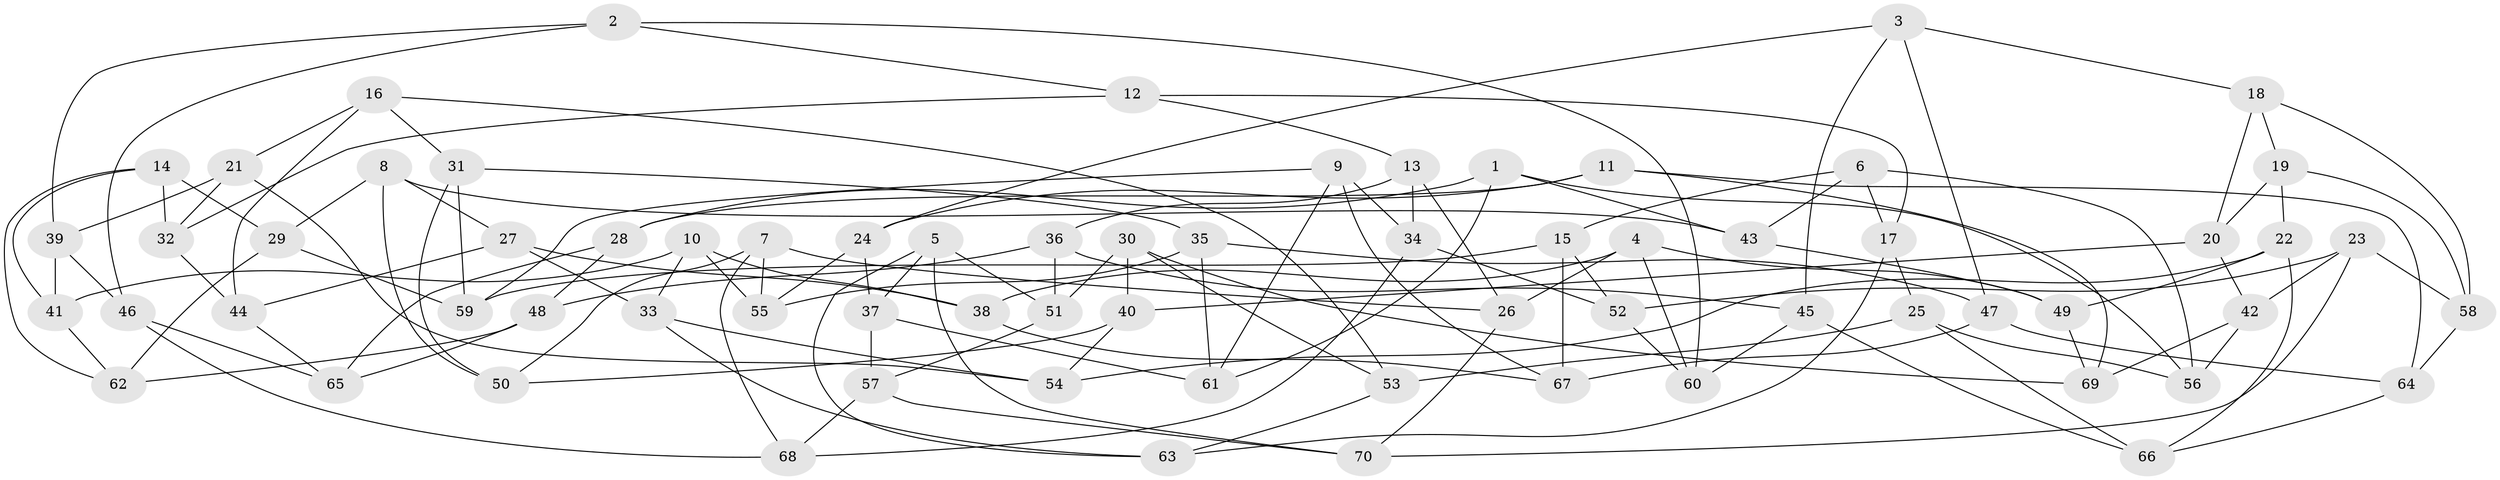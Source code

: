 // coarse degree distribution, {6: 0.5121951219512195, 5: 0.17073170731707318, 3: 0.024390243902439025, 4: 0.2926829268292683}
// Generated by graph-tools (version 1.1) at 2025/42/03/06/25 10:42:17]
// undirected, 70 vertices, 140 edges
graph export_dot {
graph [start="1"]
  node [color=gray90,style=filled];
  1;
  2;
  3;
  4;
  5;
  6;
  7;
  8;
  9;
  10;
  11;
  12;
  13;
  14;
  15;
  16;
  17;
  18;
  19;
  20;
  21;
  22;
  23;
  24;
  25;
  26;
  27;
  28;
  29;
  30;
  31;
  32;
  33;
  34;
  35;
  36;
  37;
  38;
  39;
  40;
  41;
  42;
  43;
  44;
  45;
  46;
  47;
  48;
  49;
  50;
  51;
  52;
  53;
  54;
  55;
  56;
  57;
  58;
  59;
  60;
  61;
  62;
  63;
  64;
  65;
  66;
  67;
  68;
  69;
  70;
  1 -- 61;
  1 -- 56;
  1 -- 43;
  1 -- 28;
  2 -- 39;
  2 -- 12;
  2 -- 46;
  2 -- 60;
  3 -- 47;
  3 -- 45;
  3 -- 24;
  3 -- 18;
  4 -- 26;
  4 -- 49;
  4 -- 38;
  4 -- 60;
  5 -- 37;
  5 -- 51;
  5 -- 63;
  5 -- 70;
  6 -- 56;
  6 -- 15;
  6 -- 43;
  6 -- 17;
  7 -- 68;
  7 -- 26;
  7 -- 50;
  7 -- 55;
  8 -- 27;
  8 -- 43;
  8 -- 50;
  8 -- 29;
  9 -- 59;
  9 -- 61;
  9 -- 67;
  9 -- 34;
  10 -- 33;
  10 -- 41;
  10 -- 55;
  10 -- 38;
  11 -- 64;
  11 -- 28;
  11 -- 24;
  11 -- 69;
  12 -- 17;
  12 -- 32;
  12 -- 13;
  13 -- 26;
  13 -- 36;
  13 -- 34;
  14 -- 29;
  14 -- 41;
  14 -- 32;
  14 -- 62;
  15 -- 59;
  15 -- 67;
  15 -- 52;
  16 -- 53;
  16 -- 21;
  16 -- 44;
  16 -- 31;
  17 -- 25;
  17 -- 63;
  18 -- 20;
  18 -- 19;
  18 -- 58;
  19 -- 22;
  19 -- 58;
  19 -- 20;
  20 -- 40;
  20 -- 42;
  21 -- 32;
  21 -- 39;
  21 -- 54;
  22 -- 49;
  22 -- 66;
  22 -- 54;
  23 -- 58;
  23 -- 42;
  23 -- 52;
  23 -- 70;
  24 -- 55;
  24 -- 37;
  25 -- 56;
  25 -- 66;
  25 -- 53;
  26 -- 70;
  27 -- 44;
  27 -- 33;
  27 -- 38;
  28 -- 48;
  28 -- 65;
  29 -- 59;
  29 -- 62;
  30 -- 53;
  30 -- 69;
  30 -- 40;
  30 -- 51;
  31 -- 35;
  31 -- 59;
  31 -- 50;
  32 -- 44;
  33 -- 54;
  33 -- 63;
  34 -- 68;
  34 -- 52;
  35 -- 61;
  35 -- 47;
  35 -- 55;
  36 -- 51;
  36 -- 48;
  36 -- 45;
  37 -- 61;
  37 -- 57;
  38 -- 67;
  39 -- 41;
  39 -- 46;
  40 -- 50;
  40 -- 54;
  41 -- 62;
  42 -- 56;
  42 -- 69;
  43 -- 49;
  44 -- 65;
  45 -- 60;
  45 -- 66;
  46 -- 68;
  46 -- 65;
  47 -- 67;
  47 -- 64;
  48 -- 65;
  48 -- 62;
  49 -- 69;
  51 -- 57;
  52 -- 60;
  53 -- 63;
  57 -- 70;
  57 -- 68;
  58 -- 64;
  64 -- 66;
}
